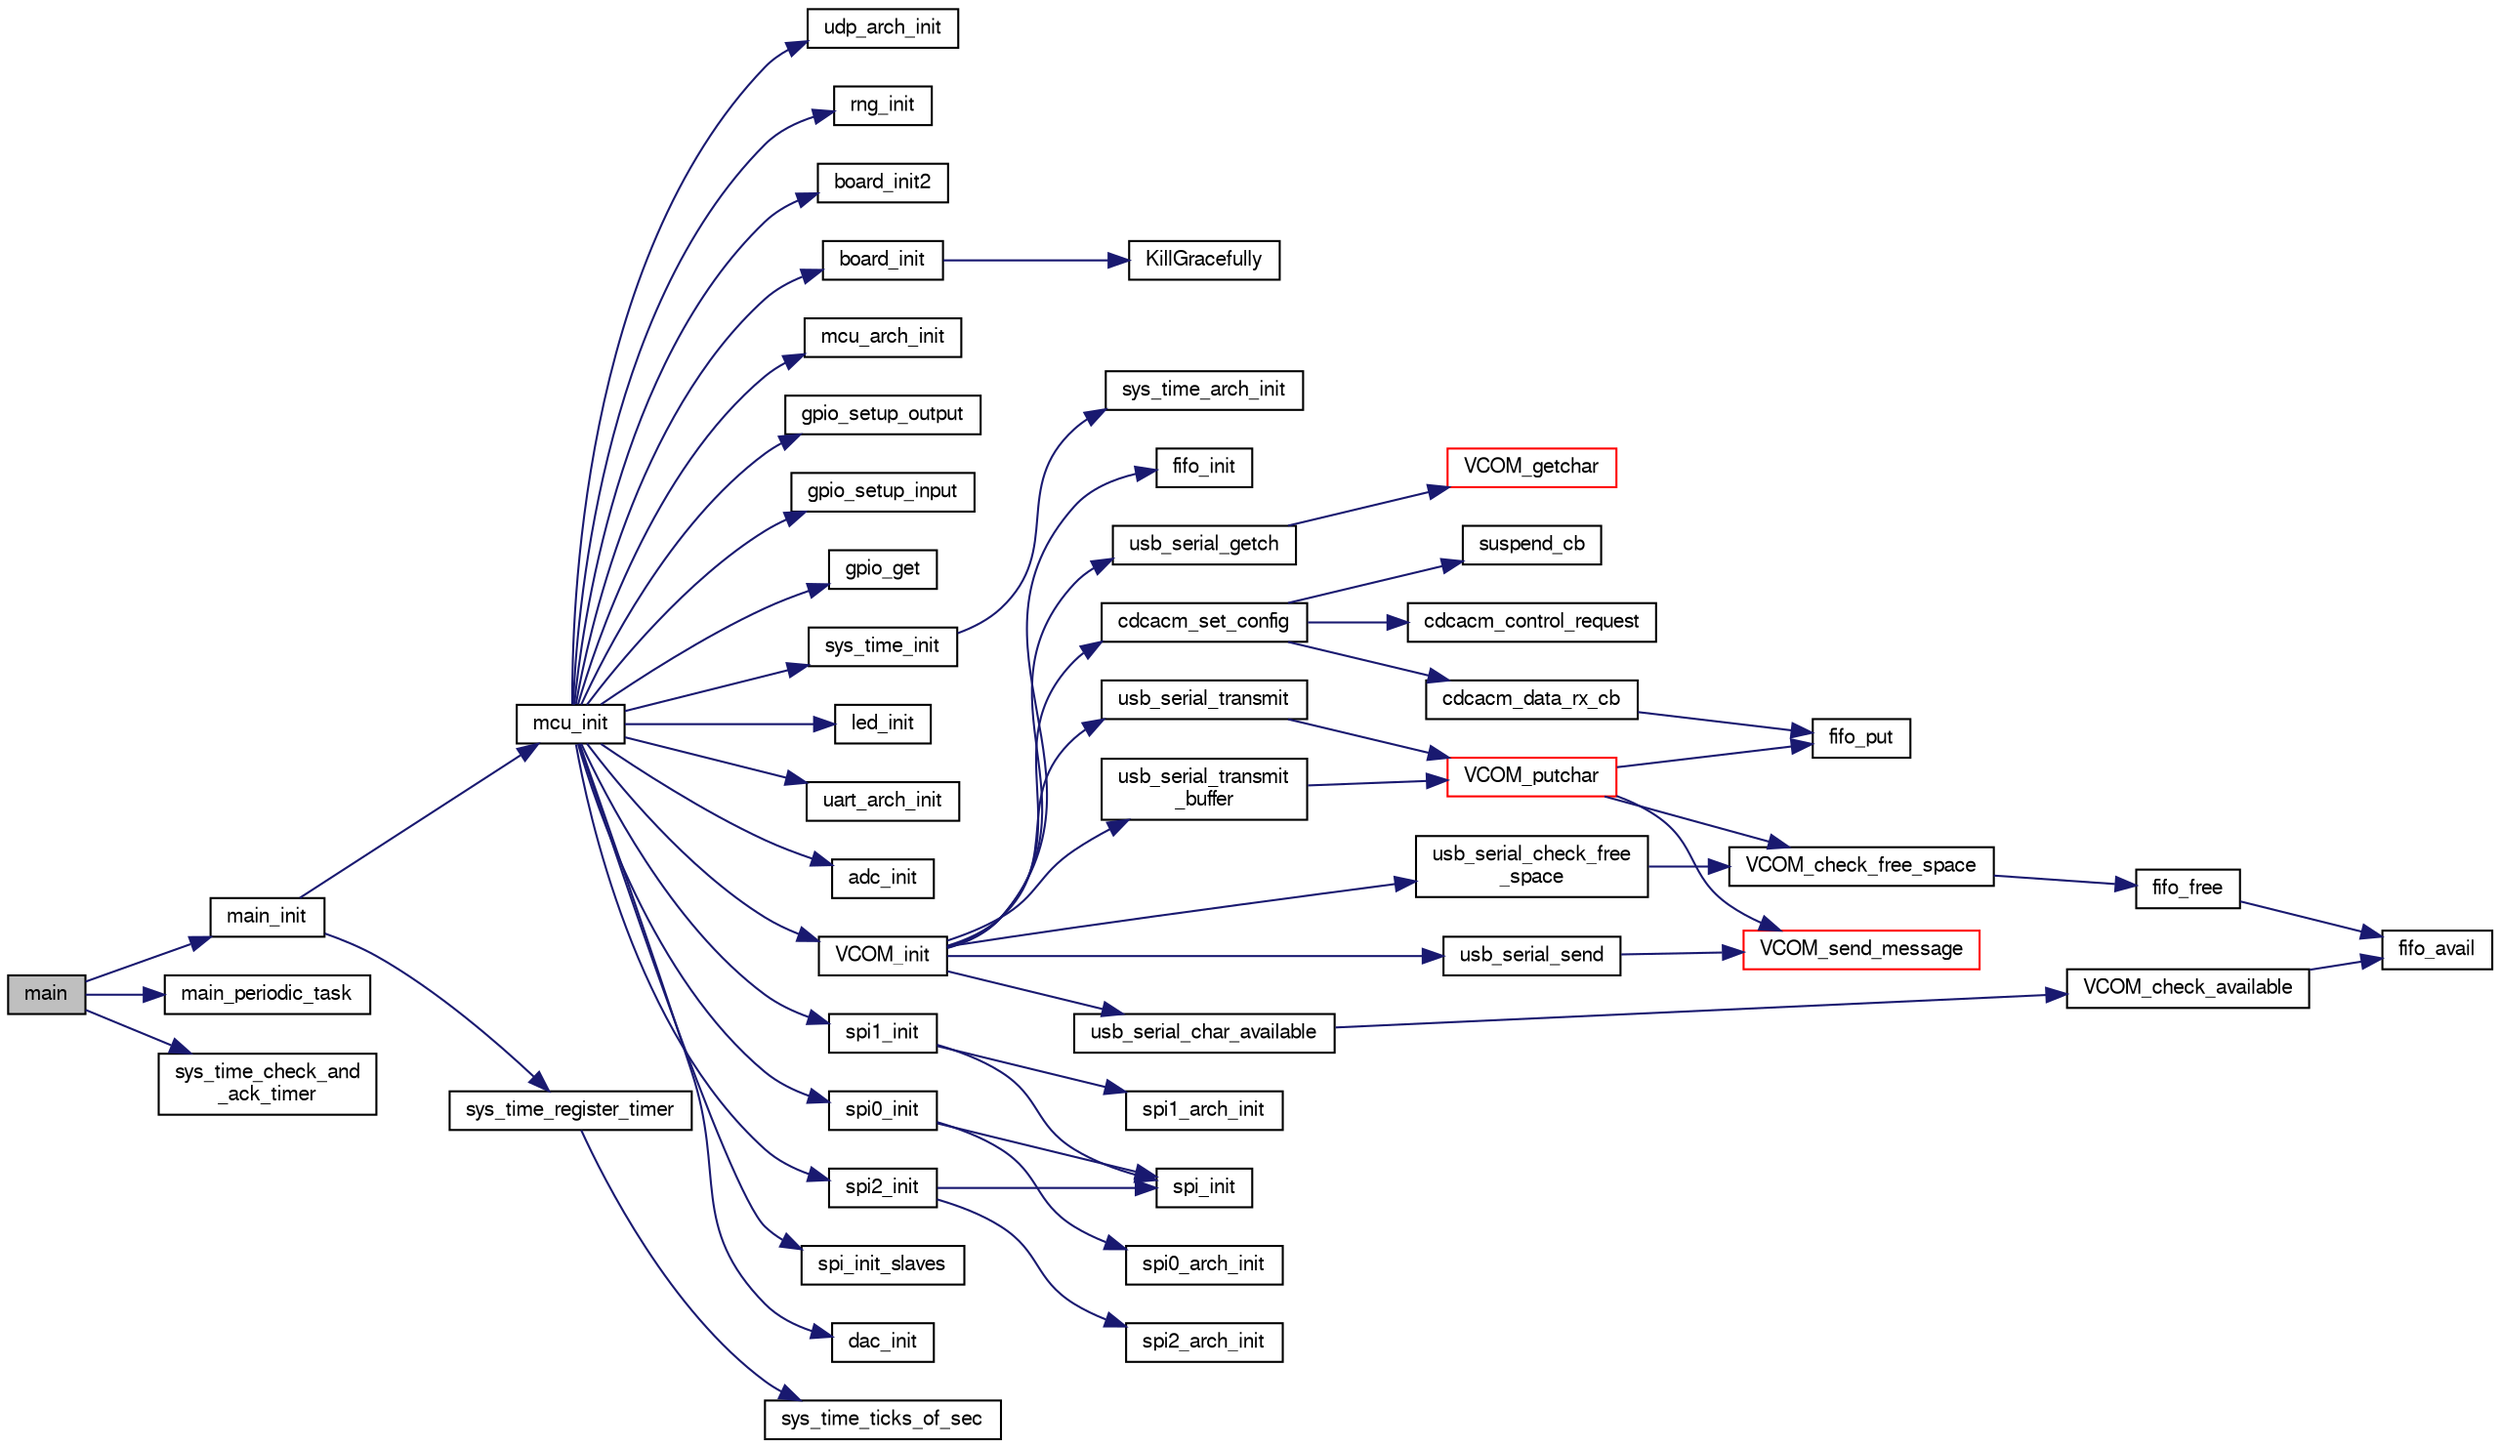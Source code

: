 digraph "main"
{
  edge [fontname="FreeSans",fontsize="10",labelfontname="FreeSans",labelfontsize="10"];
  node [fontname="FreeSans",fontsize="10",shape=record];
  rankdir="LR";
  Node1 [label="main",height=0.2,width=0.4,color="black", fillcolor="grey75", style="filled", fontcolor="black"];
  Node1 -> Node2 [color="midnightblue",fontsize="10",style="solid",fontname="FreeSans"];
  Node2 [label="main_init",height=0.2,width=0.4,color="black", fillcolor="white", style="filled",URL="$main__demo2_8c.html#afaa8374e20b79aaf7cfcea5ad9467ab1"];
  Node2 -> Node3 [color="midnightblue",fontsize="10",style="solid",fontname="FreeSans"];
  Node3 [label="mcu_init",height=0.2,width=0.4,color="black", fillcolor="white", style="filled",URL="$group__mcu__periph.html#ga9af744358ff4b1e3e33d7dd170862f9b",tooltip="Microcontroller peripherals initialization. "];
  Node3 -> Node4 [color="midnightblue",fontsize="10",style="solid",fontname="FreeSans"];
  Node4 [label="board_init",height=0.2,width=0.4,color="black", fillcolor="white", style="filled",URL="$group__mcu__periph.html#ga916f2adc2080b4fe88034086d107a8dc",tooltip="Optional board init function called at the start of mcu_init(). "];
  Node4 -> Node5 [color="midnightblue",fontsize="10",style="solid",fontname="FreeSans"];
  Node5 [label="KillGracefully",height=0.2,width=0.4,color="black", fillcolor="white", style="filled",URL="$ardrone_2board_8c.html#a646b7f375c14d15f1aa843bbe058634f"];
  Node3 -> Node6 [color="midnightblue",fontsize="10",style="solid",fontname="FreeSans"];
  Node6 [label="mcu_arch_init",height=0.2,width=0.4,color="black", fillcolor="white", style="filled",URL="$chibios_2mcu__arch_8c.html#a87671303c7d4a9264b1ffbb07e87f454"];
  Node3 -> Node7 [color="midnightblue",fontsize="10",style="solid",fontname="FreeSans"];
  Node7 [label="gpio_setup_output",height=0.2,width=0.4,color="black", fillcolor="white", style="filled",URL="$chibios_2mcu__periph_2gpio__arch_8c.html#a614c4a447f1e43381d92c682ac3b953f",tooltip="Setup one or more pins of the given GPIO port as outputs. "];
  Node3 -> Node8 [color="midnightblue",fontsize="10",style="solid",fontname="FreeSans"];
  Node8 [label="gpio_setup_input",height=0.2,width=0.4,color="black", fillcolor="white", style="filled",URL="$chibios_2mcu__periph_2gpio__arch_8c.html#ae7d0172a824f41338c10872b96cc541b",tooltip="Setup one or more pins of the given GPIO port as inputs. "];
  Node3 -> Node9 [color="midnightblue",fontsize="10",style="solid",fontname="FreeSans"];
  Node9 [label="gpio_get",height=0.2,width=0.4,color="black", fillcolor="white", style="filled",URL="$chibios_2mcu__periph_2gpio__arch_8h.html#afd6403990094d8cd6010b2e641a977da",tooltip="Get level of a gpio. "];
  Node3 -> Node10 [color="midnightblue",fontsize="10",style="solid",fontname="FreeSans"];
  Node10 [label="sys_time_init",height=0.2,width=0.4,color="black", fillcolor="white", style="filled",URL="$sys__time_8c.html#a1e6b75f4db9128a3326d8a6283b0af43"];
  Node10 -> Node11 [color="midnightblue",fontsize="10",style="solid",fontname="FreeSans"];
  Node11 [label="sys_time_arch_init",height=0.2,width=0.4,color="black", fillcolor="white", style="filled",URL="$chibios_2mcu__periph_2sys__time__arch_8c.html#a9b31c2feb846b96205ae20ea6883e1c4"];
  Node3 -> Node12 [color="midnightblue",fontsize="10",style="solid",fontname="FreeSans"];
  Node12 [label="led_init",height=0.2,width=0.4,color="black", fillcolor="white", style="filled",URL="$led_8h.html#a9d9d9b1f30592189c3aa7358c626218f",tooltip="Automatic initialization of actived LED Set to OFF at startup. "];
  Node3 -> Node13 [color="midnightblue",fontsize="10",style="solid",fontname="FreeSans"];
  Node13 [label="uart_arch_init",height=0.2,width=0.4,color="black", fillcolor="white", style="filled",URL="$linux_2mcu__periph_2uart__arch_8c.html#a7e440684a8b6a4088b2f1d5b4dc47587"];
  Node3 -> Node14 [color="midnightblue",fontsize="10",style="solid",fontname="FreeSans"];
  Node14 [label="adc_init",height=0.2,width=0.4,color="black", fillcolor="white", style="filled",URL="$chibios_2mcu__periph_2adc__arch_8c.html#a2b815e6730e8723a6d1d06d9ef8f31c0",tooltip="Adc init. "];
  Node3 -> Node15 [color="midnightblue",fontsize="10",style="solid",fontname="FreeSans"];
  Node15 [label="VCOM_init",height=0.2,width=0.4,color="black", fillcolor="white", style="filled",URL="$usb__ser__hw_8c.html#a96a54f28bfc8bc28963cd2fac74609cd"];
  Node15 -> Node16 [color="midnightblue",fontsize="10",style="solid",fontname="FreeSans"];
  Node16 [label="cdcacm_set_config",height=0.2,width=0.4,color="black", fillcolor="white", style="filled",URL="$usb__ser__hw_8c.html#a6059acbec27d178fd89f46eac5538e7f",tooltip="Set configuration and control callbacks for CDC device (from libopencm3 examples) ..."];
  Node16 -> Node17 [color="midnightblue",fontsize="10",style="solid",fontname="FreeSans"];
  Node17 [label="cdcacm_control_request",height=0.2,width=0.4,color="black", fillcolor="white", style="filled",URL="$usb__ser__hw_8c.html#ab57b1e209da0ee69459b28fbd55cda72",tooltip="CDC device control request (from libopencm3 examples) "];
  Node16 -> Node18 [color="midnightblue",fontsize="10",style="solid",fontname="FreeSans"];
  Node18 [label="cdcacm_data_rx_cb",height=0.2,width=0.4,color="black", fillcolor="white", style="filled",URL="$usb__ser__hw_8c.html#a92b52c04437daf50f42cc4463688e8e0",tooltip="RX callback for CDC device (from libopencm3 examples) "];
  Node18 -> Node19 [color="midnightblue",fontsize="10",style="solid",fontname="FreeSans"];
  Node19 [label="fifo_put",height=0.2,width=0.4,color="black", fillcolor="white", style="filled",URL="$usb__ser__hw_8c.html#ae3001fd8504f8ad30ee40a958da7bf0c"];
  Node16 -> Node20 [color="midnightblue",fontsize="10",style="solid",fontname="FreeSans"];
  Node20 [label="suspend_cb",height=0.2,width=0.4,color="black", fillcolor="white", style="filled",URL="$usb__ser__hw_8c.html#a249c372d4216cf6de5a346625850ec63"];
  Node15 -> Node21 [color="midnightblue",fontsize="10",style="solid",fontname="FreeSans"];
  Node21 [label="fifo_init",height=0.2,width=0.4,color="black", fillcolor="white", style="filled",URL="$usb__ser__hw_8c.html#a1330c98d9b3b1ac7e86b04b86ec99548"];
  Node15 -> Node22 [color="midnightblue",fontsize="10",style="solid",fontname="FreeSans"];
  Node22 [label="usb_serial_char_available",height=0.2,width=0.4,color="black", fillcolor="white", style="filled",URL="$usb__ser__hw_8c.html#adaa435f6235136b75de97d7efa7387d1"];
  Node22 -> Node23 [color="midnightblue",fontsize="10",style="solid",fontname="FreeSans"];
  Node23 [label="VCOM_check_available",height=0.2,width=0.4,color="black", fillcolor="white", style="filled",URL="$usb__ser__hw_8c.html#a4cfafe558a6e594ce0638634e7cec7db",tooltip="Checks if data available in VCOM buffer. "];
  Node23 -> Node24 [color="midnightblue",fontsize="10",style="solid",fontname="FreeSans"];
  Node24 [label="fifo_avail",height=0.2,width=0.4,color="black", fillcolor="white", style="filled",URL="$usb__ser__hw_8c.html#a84f023b865546e5a8433a00db4f06972"];
  Node15 -> Node25 [color="midnightblue",fontsize="10",style="solid",fontname="FreeSans"];
  Node25 [label="usb_serial_check_free\l_space",height=0.2,width=0.4,color="black", fillcolor="white", style="filled",URL="$usb__ser__hw_8c.html#a1ce3208f7bb3a93361d7d3fd6d6949e4"];
  Node25 -> Node26 [color="midnightblue",fontsize="10",style="solid",fontname="FreeSans"];
  Node26 [label="VCOM_check_free_space",height=0.2,width=0.4,color="black", fillcolor="white", style="filled",URL="$usb__ser__hw_8c.html#ae4318c752d87ae9cc59828f07ec04946",tooltip="Checks if buffer free in VCOM buffer. "];
  Node26 -> Node27 [color="midnightblue",fontsize="10",style="solid",fontname="FreeSans"];
  Node27 [label="fifo_free",height=0.2,width=0.4,color="black", fillcolor="white", style="filled",URL="$usb__ser__hw_8c.html#a1907098db4b59dda72fd85bfbef50248"];
  Node27 -> Node24 [color="midnightblue",fontsize="10",style="solid",fontname="FreeSans"];
  Node15 -> Node28 [color="midnightblue",fontsize="10",style="solid",fontname="FreeSans"];
  Node28 [label="usb_serial_getch",height=0.2,width=0.4,color="black", fillcolor="white", style="filled",URL="$usb__ser__hw_8c.html#ad20f86d5fa3af479482b8a7571d7953b"];
  Node28 -> Node29 [color="midnightblue",fontsize="10",style="solid",fontname="FreeSans"];
  Node29 [label="VCOM_getchar",height=0.2,width=0.4,color="red", fillcolor="white", style="filled",URL="$usb__ser__hw_8c.html#a184633f63ad351d8e70857d9e5ba4a3e",tooltip="Reads one character from VCOM port. "];
  Node15 -> Node30 [color="midnightblue",fontsize="10",style="solid",fontname="FreeSans"];
  Node30 [label="usb_serial_send",height=0.2,width=0.4,color="black", fillcolor="white", style="filled",URL="$usb__ser__hw_8c.html#ad4148a27686df68c8496d49427d52e36"];
  Node30 -> Node31 [color="midnightblue",fontsize="10",style="solid",fontname="FreeSans"];
  Node31 [label="VCOM_send_message",height=0.2,width=0.4,color="red", fillcolor="white", style="filled",URL="$usb__ser__hw_8c.html#aad17c325b3e7623c13d24b25fc42fe3b",tooltip="Send data from fifo right now. "];
  Node15 -> Node32 [color="midnightblue",fontsize="10",style="solid",fontname="FreeSans"];
  Node32 [label="usb_serial_transmit",height=0.2,width=0.4,color="black", fillcolor="white", style="filled",URL="$usb__ser__hw_8c.html#a2293412c574bdf4550e8d8b71724e360"];
  Node32 -> Node33 [color="midnightblue",fontsize="10",style="solid",fontname="FreeSans"];
  Node33 [label="VCOM_putchar",height=0.2,width=0.4,color="red", fillcolor="white", style="filled",URL="$usb__ser__hw_8c.html#a19a213d00cf249a4d4d60dbf1a9907d3",tooltip="Writes one character to VCOM port fifo. "];
  Node33 -> Node19 [color="midnightblue",fontsize="10",style="solid",fontname="FreeSans"];
  Node33 -> Node26 [color="midnightblue",fontsize="10",style="solid",fontname="FreeSans"];
  Node33 -> Node31 [color="midnightblue",fontsize="10",style="solid",fontname="FreeSans"];
  Node15 -> Node34 [color="midnightblue",fontsize="10",style="solid",fontname="FreeSans"];
  Node34 [label="usb_serial_transmit\l_buffer",height=0.2,width=0.4,color="black", fillcolor="white", style="filled",URL="$usb__ser__hw_8c.html#a1e02387a38bab125b67b7dc78970d48f"];
  Node34 -> Node33 [color="midnightblue",fontsize="10",style="solid",fontname="FreeSans"];
  Node3 -> Node35 [color="midnightblue",fontsize="10",style="solid",fontname="FreeSans"];
  Node35 [label="spi0_init",height=0.2,width=0.4,color="black", fillcolor="white", style="filled",URL="$group__spi.html#ga2437939c4fca0a4a5a4f79460ed3f731"];
  Node35 -> Node36 [color="midnightblue",fontsize="10",style="solid",fontname="FreeSans"];
  Node36 [label="spi_init",height=0.2,width=0.4,color="black", fillcolor="white", style="filled",URL="$group__spi.html#ga6c0861f0c2184cab82f883ca29312011",tooltip="Initialize a spi peripheral. "];
  Node35 -> Node37 [color="midnightblue",fontsize="10",style="solid",fontname="FreeSans"];
  Node37 [label="spi0_arch_init",height=0.2,width=0.4,color="black", fillcolor="white", style="filled",URL="$group__spi.html#gab8cb9f918fae47c201bf233a0b3b282f",tooltip="Architecture dependent SPI0 initialization. "];
  Node3 -> Node38 [color="midnightblue",fontsize="10",style="solid",fontname="FreeSans"];
  Node38 [label="spi1_init",height=0.2,width=0.4,color="black", fillcolor="white", style="filled",URL="$group__spi.html#ga7da3469436debceb731ecb76c920efda"];
  Node38 -> Node36 [color="midnightblue",fontsize="10",style="solid",fontname="FreeSans"];
  Node38 -> Node39 [color="midnightblue",fontsize="10",style="solid",fontname="FreeSans"];
  Node39 [label="spi1_arch_init",height=0.2,width=0.4,color="black", fillcolor="white", style="filled",URL="$group__spi.html#gaaba00866ddaf960c0c761e61f81e5216",tooltip="Architecture dependent SPI1 initialization. "];
  Node3 -> Node40 [color="midnightblue",fontsize="10",style="solid",fontname="FreeSans"];
  Node40 [label="spi2_init",height=0.2,width=0.4,color="black", fillcolor="white", style="filled",URL="$group__spi.html#ga1c8c4e89459606c70f6749714abd4a86"];
  Node40 -> Node36 [color="midnightblue",fontsize="10",style="solid",fontname="FreeSans"];
  Node40 -> Node41 [color="midnightblue",fontsize="10",style="solid",fontname="FreeSans"];
  Node41 [label="spi2_arch_init",height=0.2,width=0.4,color="black", fillcolor="white", style="filled",URL="$group__spi.html#gae6c7e2bb3fb354f3b98282386b41bf70",tooltip="Architecture dependent SPI2 initialization. "];
  Node3 -> Node42 [color="midnightblue",fontsize="10",style="solid",fontname="FreeSans"];
  Node42 [label="spi_init_slaves",height=0.2,width=0.4,color="black", fillcolor="white", style="filled",URL="$group__spi.html#gafc9125c5764a6749703ae4f1303a16f3",tooltip="spi_init_slaves() function "];
  Node3 -> Node43 [color="midnightblue",fontsize="10",style="solid",fontname="FreeSans"];
  Node43 [label="dac_init",height=0.2,width=0.4,color="black", fillcolor="white", style="filled",URL="$dac_8h.html#a6e622fafee8436bf9cf9f6b120352e3c"];
  Node3 -> Node44 [color="midnightblue",fontsize="10",style="solid",fontname="FreeSans"];
  Node44 [label="udp_arch_init",height=0.2,width=0.4,color="black", fillcolor="white", style="filled",URL="$linux_2mcu__periph_2udp__arch_8c.html#a665732768aad2a0f4b0a396d96485cc2"];
  Node3 -> Node45 [color="midnightblue",fontsize="10",style="solid",fontname="FreeSans"];
  Node45 [label="rng_init",height=0.2,width=0.4,color="black", fillcolor="white", style="filled",URL="$chibios_2mcu__periph_2rng__arch_8c.html#ad5a3df3d0092f55f6ea54ccaa7daf3dc"];
  Node3 -> Node46 [color="midnightblue",fontsize="10",style="solid",fontname="FreeSans"];
  Node46 [label="board_init2",height=0.2,width=0.4,color="black", fillcolor="white", style="filled",URL="$group__mcu__periph.html#gaf8669c6ba2d12460cf1172edd1a5e4a3",tooltip="Optional board init function called at the end of mcu_init(). "];
  Node2 -> Node47 [color="midnightblue",fontsize="10",style="solid",fontname="FreeSans"];
  Node47 [label="sys_time_register_timer",height=0.2,width=0.4,color="black", fillcolor="white", style="filled",URL="$sys__time_8c.html#a3ababed8b6819006aaf919a663efe8cd",tooltip="Register a new system timer. "];
  Node47 -> Node48 [color="midnightblue",fontsize="10",style="solid",fontname="FreeSans"];
  Node48 [label="sys_time_ticks_of_sec",height=0.2,width=0.4,color="black", fillcolor="white", style="filled",URL="$sys__time_8h.html#a2894f16d75a4d3c6ad1449d7bba85406"];
  Node1 -> Node49 [color="midnightblue",fontsize="10",style="solid",fontname="FreeSans"];
  Node49 [label="main_periodic_task",height=0.2,width=0.4,color="black", fillcolor="white", style="filled",URL="$main__demo2_8c.html#a791eaf74023b4de8d10fbfe0de040ed8"];
  Node1 -> Node50 [color="midnightblue",fontsize="10",style="solid",fontname="FreeSans"];
  Node50 [label="sys_time_check_and\l_ack_timer",height=0.2,width=0.4,color="black", fillcolor="white", style="filled",URL="$sys__time_8h.html#a51e98e20394934c8db19022ab2adc4c1",tooltip="Check if timer has elapsed. "];
}
